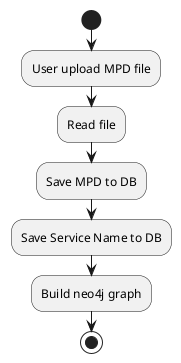 @startuml
start
:User upload MPD file;
:Read file;
:Save MPD to DB;
:Save Service Name to DB;
:Build neo4j graph;
stop
@enduml